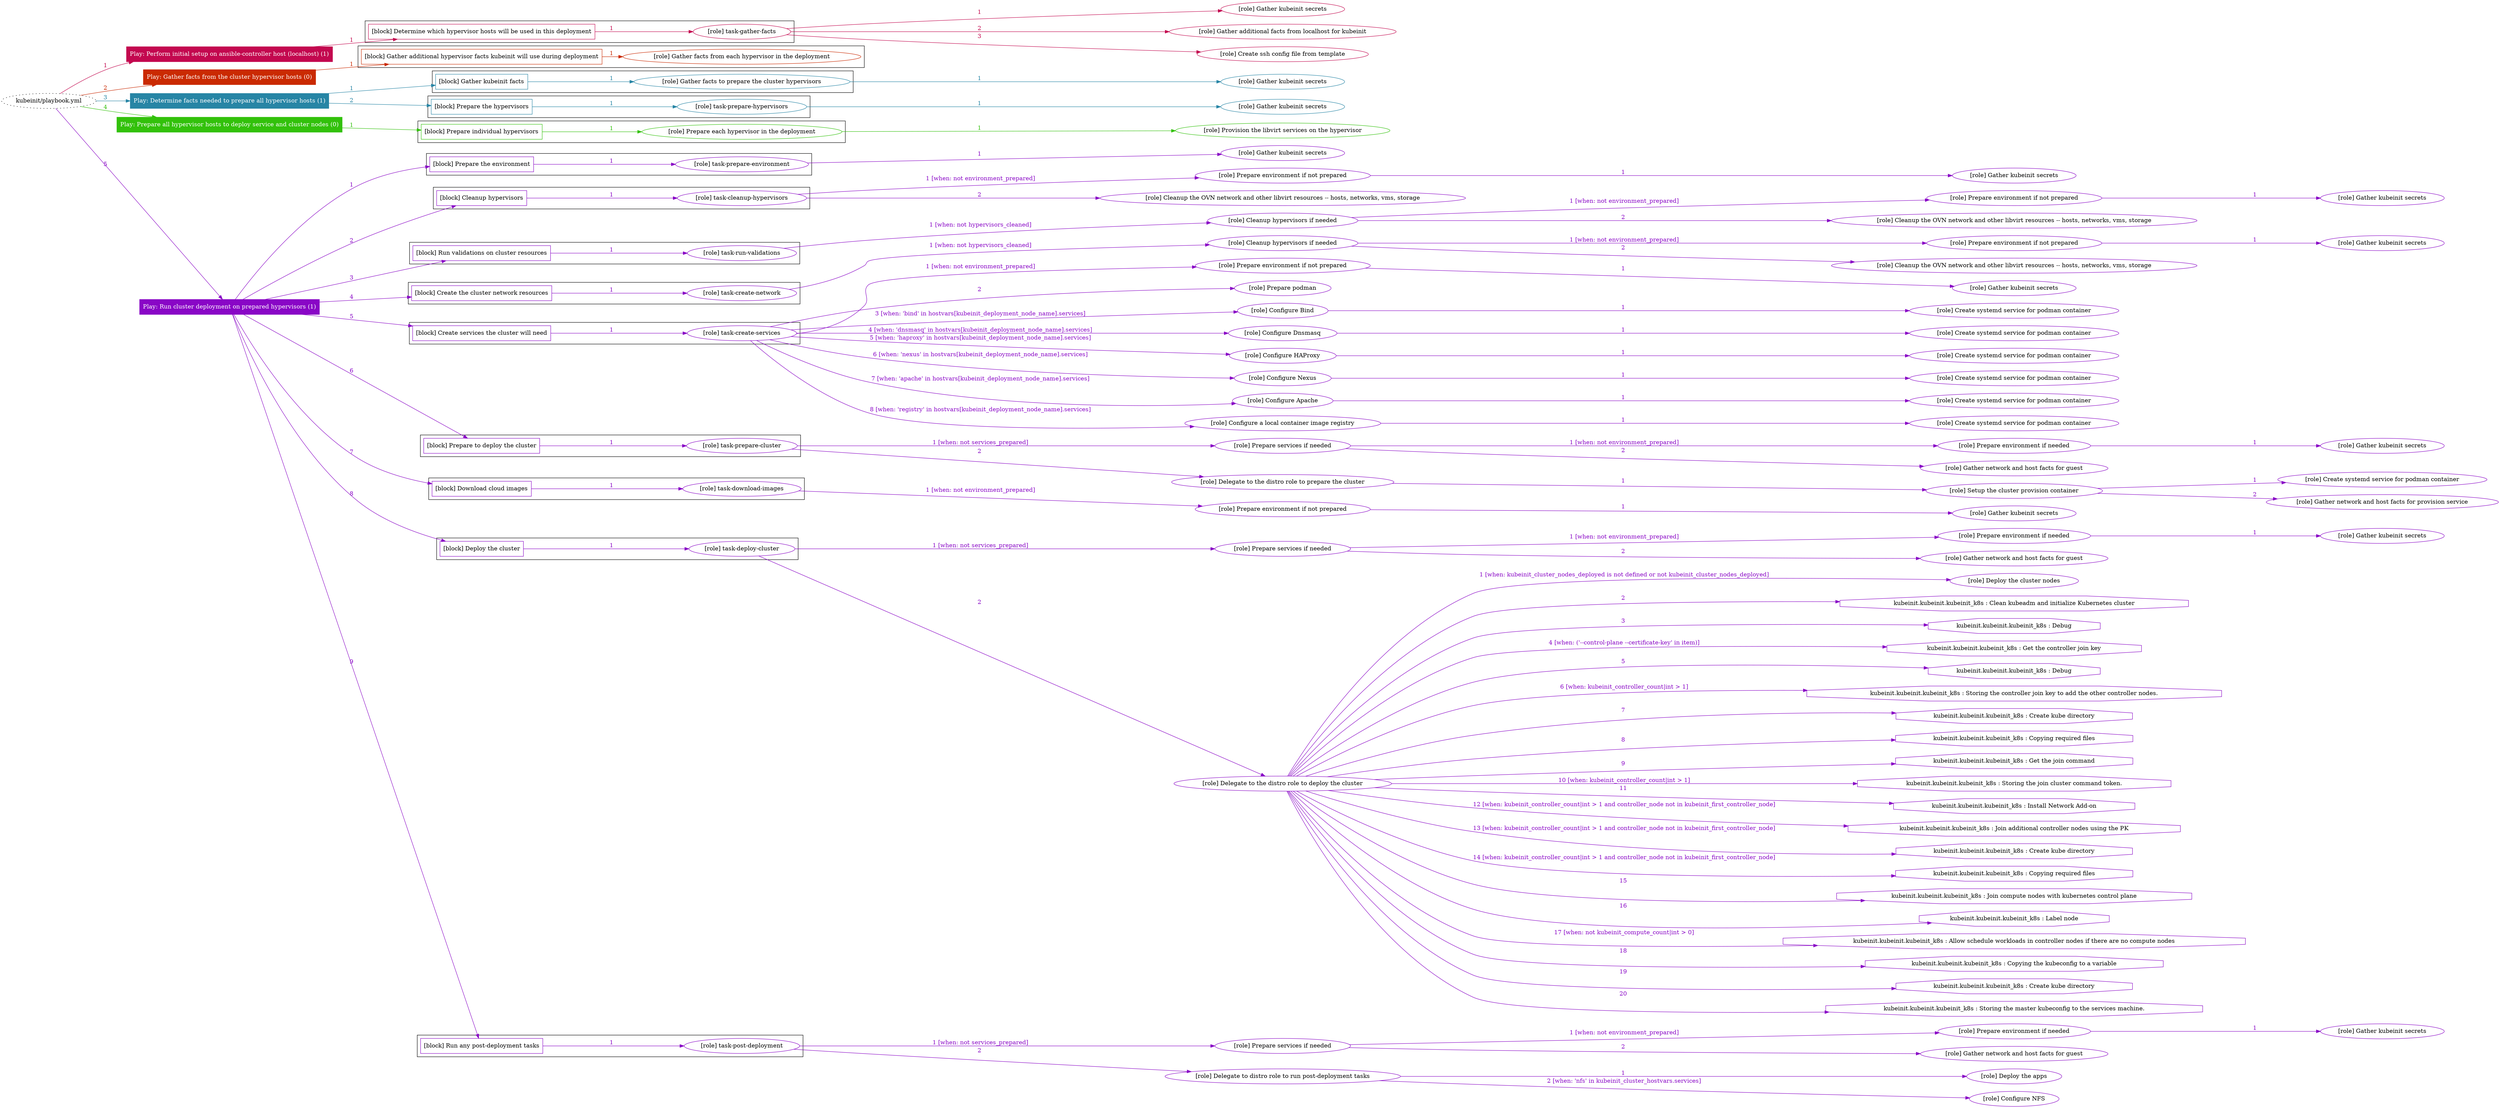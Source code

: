 digraph {
	graph [concentrate=true ordering=in rankdir=LR ratio=fill]
	edge [esep=5 sep=10]
	"kubeinit/playbook.yml" [URL="/home/runner/work/kubeinit/kubeinit/kubeinit/playbook.yml" id=playbook_3f6d7478 style=dotted]
	play_b131b5de [label="Play: Perform initial setup on ansible-controller host (localhost) (1)" URL="/home/runner/work/kubeinit/kubeinit/kubeinit/playbook.yml" color="#c3084f" fontcolor="#ffffff" id=play_b131b5de shape=box style=filled tooltip=localhost]
	"kubeinit/playbook.yml" -> play_b131b5de [label="1 " color="#c3084f" fontcolor="#c3084f" id=edge_eee4094a labeltooltip="1 " tooltip="1 "]
	subgraph "Gather kubeinit secrets" {
		role_2cda93c4 [label="[role] Gather kubeinit secrets" URL="/home/runner/.ansible/collections/ansible_collections/kubeinit/kubeinit/roles/kubeinit_prepare/tasks/build_hypervisors_group.yml" color="#c3084f" id=role_2cda93c4 tooltip="Gather kubeinit secrets"]
	}
	subgraph "Gather additional facts from localhost for kubeinit" {
		role_94f28d4e [label="[role] Gather additional facts from localhost for kubeinit" URL="/home/runner/.ansible/collections/ansible_collections/kubeinit/kubeinit/roles/kubeinit_prepare/tasks/build_hypervisors_group.yml" color="#c3084f" id=role_94f28d4e tooltip="Gather additional facts from localhost for kubeinit"]
	}
	subgraph "Create ssh config file from template" {
		role_2c1de9cf [label="[role] Create ssh config file from template" URL="/home/runner/.ansible/collections/ansible_collections/kubeinit/kubeinit/roles/kubeinit_prepare/tasks/build_hypervisors_group.yml" color="#c3084f" id=role_2c1de9cf tooltip="Create ssh config file from template"]
	}
	subgraph "task-gather-facts" {
		role_1e4fb996 [label="[role] task-gather-facts" URL="/home/runner/work/kubeinit/kubeinit/kubeinit/playbook.yml" color="#c3084f" id=role_1e4fb996 tooltip="task-gather-facts"]
		role_1e4fb996 -> role_2cda93c4 [label="1 " color="#c3084f" fontcolor="#c3084f" id=edge_d4da32f6 labeltooltip="1 " tooltip="1 "]
		role_1e4fb996 -> role_94f28d4e [label="2 " color="#c3084f" fontcolor="#c3084f" id=edge_311c6b07 labeltooltip="2 " tooltip="2 "]
		role_1e4fb996 -> role_2c1de9cf [label="3 " color="#c3084f" fontcolor="#c3084f" id=edge_98b6c78f labeltooltip="3 " tooltip="3 "]
	}
	subgraph "Play: Perform initial setup on ansible-controller host (localhost) (1)" {
		play_b131b5de -> block_7c728f95 [label=1 color="#c3084f" fontcolor="#c3084f" id=edge_6888d852 labeltooltip=1 tooltip=1]
		subgraph cluster_block_7c728f95 {
			block_7c728f95 [label="[block] Determine which hypervisor hosts will be used in this deployment" URL="/home/runner/work/kubeinit/kubeinit/kubeinit/playbook.yml" color="#c3084f" id=block_7c728f95 labeltooltip="Determine which hypervisor hosts will be used in this deployment" shape=box tooltip="Determine which hypervisor hosts will be used in this deployment"]
			block_7c728f95 -> role_1e4fb996 [label="1 " color="#c3084f" fontcolor="#c3084f" id=edge_dc399953 labeltooltip="1 " tooltip="1 "]
		}
	}
	play_584b6d98 [label="Play: Gather facts from the cluster hypervisor hosts (0)" URL="/home/runner/work/kubeinit/kubeinit/kubeinit/playbook.yml" color="#ca2a02" fontcolor="#ffffff" id=play_584b6d98 shape=box style=filled tooltip="Play: Gather facts from the cluster hypervisor hosts (0)"]
	"kubeinit/playbook.yml" -> play_584b6d98 [label="2 " color="#ca2a02" fontcolor="#ca2a02" id=edge_e3e5fd93 labeltooltip="2 " tooltip="2 "]
	subgraph "Gather facts from each hypervisor in the deployment" {
		role_7804bcac [label="[role] Gather facts from each hypervisor in the deployment" URL="/home/runner/work/kubeinit/kubeinit/kubeinit/playbook.yml" color="#ca2a02" id=role_7804bcac tooltip="Gather facts from each hypervisor in the deployment"]
	}
	subgraph "Play: Gather facts from the cluster hypervisor hosts (0)" {
		play_584b6d98 -> block_3d26b586 [label=1 color="#ca2a02" fontcolor="#ca2a02" id=edge_a6259be7 labeltooltip=1 tooltip=1]
		subgraph cluster_block_3d26b586 {
			block_3d26b586 [label="[block] Gather additional hypervisor facts kubeinit will use during deployment" URL="/home/runner/work/kubeinit/kubeinit/kubeinit/playbook.yml" color="#ca2a02" id=block_3d26b586 labeltooltip="Gather additional hypervisor facts kubeinit will use during deployment" shape=box tooltip="Gather additional hypervisor facts kubeinit will use during deployment"]
			block_3d26b586 -> role_7804bcac [label="1 " color="#ca2a02" fontcolor="#ca2a02" id=edge_f4226b68 labeltooltip="1 " tooltip="1 "]
		}
	}
	play_552c14d4 [label="Play: Determine facts needed to prepare all hypervisor hosts (1)" URL="/home/runner/work/kubeinit/kubeinit/kubeinit/playbook.yml" color="#2785a5" fontcolor="#ffffff" id=play_552c14d4 shape=box style=filled tooltip=localhost]
	"kubeinit/playbook.yml" -> play_552c14d4 [label="3 " color="#2785a5" fontcolor="#2785a5" id=edge_57d85454 labeltooltip="3 " tooltip="3 "]
	subgraph "Gather kubeinit secrets" {
		role_01a00735 [label="[role] Gather kubeinit secrets" URL="/home/runner/.ansible/collections/ansible_collections/kubeinit/kubeinit/roles/kubeinit_prepare/tasks/gather_kubeinit_facts.yml" color="#2785a5" id=role_01a00735 tooltip="Gather kubeinit secrets"]
	}
	subgraph "Gather facts to prepare the cluster hypervisors" {
		role_908cbe22 [label="[role] Gather facts to prepare the cluster hypervisors" URL="/home/runner/work/kubeinit/kubeinit/kubeinit/playbook.yml" color="#2785a5" id=role_908cbe22 tooltip="Gather facts to prepare the cluster hypervisors"]
		role_908cbe22 -> role_01a00735 [label="1 " color="#2785a5" fontcolor="#2785a5" id=edge_0c573ade labeltooltip="1 " tooltip="1 "]
	}
	subgraph "Gather kubeinit secrets" {
		role_24909534 [label="[role] Gather kubeinit secrets" URL="/home/runner/.ansible/collections/ansible_collections/kubeinit/kubeinit/roles/kubeinit_prepare/tasks/gather_kubeinit_facts.yml" color="#2785a5" id=role_24909534 tooltip="Gather kubeinit secrets"]
	}
	subgraph "task-prepare-hypervisors" {
		role_6a45b819 [label="[role] task-prepare-hypervisors" URL="/home/runner/work/kubeinit/kubeinit/kubeinit/playbook.yml" color="#2785a5" id=role_6a45b819 tooltip="task-prepare-hypervisors"]
		role_6a45b819 -> role_24909534 [label="1 " color="#2785a5" fontcolor="#2785a5" id=edge_ceeef2bb labeltooltip="1 " tooltip="1 "]
	}
	subgraph "Play: Determine facts needed to prepare all hypervisor hosts (1)" {
		play_552c14d4 -> block_3439082c [label=1 color="#2785a5" fontcolor="#2785a5" id=edge_6f583ae6 labeltooltip=1 tooltip=1]
		subgraph cluster_block_3439082c {
			block_3439082c [label="[block] Gather kubeinit facts" URL="/home/runner/work/kubeinit/kubeinit/kubeinit/playbook.yml" color="#2785a5" id=block_3439082c labeltooltip="Gather kubeinit facts" shape=box tooltip="Gather kubeinit facts"]
			block_3439082c -> role_908cbe22 [label="1 " color="#2785a5" fontcolor="#2785a5" id=edge_2195df6e labeltooltip="1 " tooltip="1 "]
		}
		play_552c14d4 -> block_21a93ce9 [label=2 color="#2785a5" fontcolor="#2785a5" id=edge_4f95ae39 labeltooltip=2 tooltip=2]
		subgraph cluster_block_21a93ce9 {
			block_21a93ce9 [label="[block] Prepare the hypervisors" URL="/home/runner/work/kubeinit/kubeinit/kubeinit/playbook.yml" color="#2785a5" id=block_21a93ce9 labeltooltip="Prepare the hypervisors" shape=box tooltip="Prepare the hypervisors"]
			block_21a93ce9 -> role_6a45b819 [label="1 " color="#2785a5" fontcolor="#2785a5" id=edge_b33126db labeltooltip="1 " tooltip="1 "]
		}
	}
	play_b0c19f42 [label="Play: Prepare all hypervisor hosts to deploy service and cluster nodes (0)" URL="/home/runner/work/kubeinit/kubeinit/kubeinit/playbook.yml" color="#32c10b" fontcolor="#ffffff" id=play_b0c19f42 shape=box style=filled tooltip="Play: Prepare all hypervisor hosts to deploy service and cluster nodes (0)"]
	"kubeinit/playbook.yml" -> play_b0c19f42 [label="4 " color="#32c10b" fontcolor="#32c10b" id=edge_089654d6 labeltooltip="4 " tooltip="4 "]
	subgraph "Provision the libvirt services on the hypervisor" {
		role_8ff85ac9 [label="[role] Provision the libvirt services on the hypervisor" URL="/home/runner/.ansible/collections/ansible_collections/kubeinit/kubeinit/roles/kubeinit_prepare/tasks/prepare_hypervisor.yml" color="#32c10b" id=role_8ff85ac9 tooltip="Provision the libvirt services on the hypervisor"]
	}
	subgraph "Prepare each hypervisor in the deployment" {
		role_b74f7300 [label="[role] Prepare each hypervisor in the deployment" URL="/home/runner/work/kubeinit/kubeinit/kubeinit/playbook.yml" color="#32c10b" id=role_b74f7300 tooltip="Prepare each hypervisor in the deployment"]
		role_b74f7300 -> role_8ff85ac9 [label="1 " color="#32c10b" fontcolor="#32c10b" id=edge_0bbf7a82 labeltooltip="1 " tooltip="1 "]
	}
	subgraph "Play: Prepare all hypervisor hosts to deploy service and cluster nodes (0)" {
		play_b0c19f42 -> block_23285f4c [label=1 color="#32c10b" fontcolor="#32c10b" id=edge_8f0ac53b labeltooltip=1 tooltip=1]
		subgraph cluster_block_23285f4c {
			block_23285f4c [label="[block] Prepare individual hypervisors" URL="/home/runner/work/kubeinit/kubeinit/kubeinit/playbook.yml" color="#32c10b" id=block_23285f4c labeltooltip="Prepare individual hypervisors" shape=box tooltip="Prepare individual hypervisors"]
			block_23285f4c -> role_b74f7300 [label="1 " color="#32c10b" fontcolor="#32c10b" id=edge_3ba21cdc labeltooltip="1 " tooltip="1 "]
		}
	}
	play_92b4857f [label="Play: Run cluster deployment on prepared hypervisors (1)" URL="/home/runner/work/kubeinit/kubeinit/kubeinit/playbook.yml" color="#8906c6" fontcolor="#ffffff" id=play_92b4857f shape=box style=filled tooltip=localhost]
	"kubeinit/playbook.yml" -> play_92b4857f [label="5 " color="#8906c6" fontcolor="#8906c6" id=edge_361dbe36 labeltooltip="5 " tooltip="5 "]
	subgraph "Gather kubeinit secrets" {
		role_c115833b [label="[role] Gather kubeinit secrets" URL="/home/runner/.ansible/collections/ansible_collections/kubeinit/kubeinit/roles/kubeinit_prepare/tasks/gather_kubeinit_facts.yml" color="#8906c6" id=role_c115833b tooltip="Gather kubeinit secrets"]
	}
	subgraph "task-prepare-environment" {
		role_576cc795 [label="[role] task-prepare-environment" URL="/home/runner/work/kubeinit/kubeinit/kubeinit/playbook.yml" color="#8906c6" id=role_576cc795 tooltip="task-prepare-environment"]
		role_576cc795 -> role_c115833b [label="1 " color="#8906c6" fontcolor="#8906c6" id=edge_6c059fe1 labeltooltip="1 " tooltip="1 "]
	}
	subgraph "Gather kubeinit secrets" {
		role_df950e28 [label="[role] Gather kubeinit secrets" URL="/home/runner/.ansible/collections/ansible_collections/kubeinit/kubeinit/roles/kubeinit_prepare/tasks/gather_kubeinit_facts.yml" color="#8906c6" id=role_df950e28 tooltip="Gather kubeinit secrets"]
	}
	subgraph "Prepare environment if not prepared" {
		role_d1c66fa2 [label="[role] Prepare environment if not prepared" URL="/home/runner/.ansible/collections/ansible_collections/kubeinit/kubeinit/roles/kubeinit_prepare/tasks/cleanup_hypervisors.yml" color="#8906c6" id=role_d1c66fa2 tooltip="Prepare environment if not prepared"]
		role_d1c66fa2 -> role_df950e28 [label="1 " color="#8906c6" fontcolor="#8906c6" id=edge_de01e054 labeltooltip="1 " tooltip="1 "]
	}
	subgraph "Cleanup the OVN network and other libvirt resources -- hosts, networks, vms, storage" {
		role_5f3a183c [label="[role] Cleanup the OVN network and other libvirt resources -- hosts, networks, vms, storage" URL="/home/runner/.ansible/collections/ansible_collections/kubeinit/kubeinit/roles/kubeinit_prepare/tasks/cleanup_hypervisors.yml" color="#8906c6" id=role_5f3a183c tooltip="Cleanup the OVN network and other libvirt resources -- hosts, networks, vms, storage"]
	}
	subgraph "task-cleanup-hypervisors" {
		role_0cb5cdc5 [label="[role] task-cleanup-hypervisors" URL="/home/runner/work/kubeinit/kubeinit/kubeinit/playbook.yml" color="#8906c6" id=role_0cb5cdc5 tooltip="task-cleanup-hypervisors"]
		role_0cb5cdc5 -> role_d1c66fa2 [label="1 [when: not environment_prepared]" color="#8906c6" fontcolor="#8906c6" id=edge_0bb5c4fb labeltooltip="1 [when: not environment_prepared]" tooltip="1 [when: not environment_prepared]"]
		role_0cb5cdc5 -> role_5f3a183c [label="2 " color="#8906c6" fontcolor="#8906c6" id=edge_eebc72bc labeltooltip="2 " tooltip="2 "]
	}
	subgraph "Gather kubeinit secrets" {
		role_6a194599 [label="[role] Gather kubeinit secrets" URL="/home/runner/.ansible/collections/ansible_collections/kubeinit/kubeinit/roles/kubeinit_prepare/tasks/gather_kubeinit_facts.yml" color="#8906c6" id=role_6a194599 tooltip="Gather kubeinit secrets"]
	}
	subgraph "Prepare environment if not prepared" {
		role_40154851 [label="[role] Prepare environment if not prepared" URL="/home/runner/.ansible/collections/ansible_collections/kubeinit/kubeinit/roles/kubeinit_prepare/tasks/cleanup_hypervisors.yml" color="#8906c6" id=role_40154851 tooltip="Prepare environment if not prepared"]
		role_40154851 -> role_6a194599 [label="1 " color="#8906c6" fontcolor="#8906c6" id=edge_79f07f60 labeltooltip="1 " tooltip="1 "]
	}
	subgraph "Cleanup the OVN network and other libvirt resources -- hosts, networks, vms, storage" {
		role_eb4e095c [label="[role] Cleanup the OVN network and other libvirt resources -- hosts, networks, vms, storage" URL="/home/runner/.ansible/collections/ansible_collections/kubeinit/kubeinit/roles/kubeinit_prepare/tasks/cleanup_hypervisors.yml" color="#8906c6" id=role_eb4e095c tooltip="Cleanup the OVN network and other libvirt resources -- hosts, networks, vms, storage"]
	}
	subgraph "Cleanup hypervisors if needed" {
		role_8fbf8a46 [label="[role] Cleanup hypervisors if needed" URL="/home/runner/.ansible/collections/ansible_collections/kubeinit/kubeinit/roles/kubeinit_validations/tasks/main.yml" color="#8906c6" id=role_8fbf8a46 tooltip="Cleanup hypervisors if needed"]
		role_8fbf8a46 -> role_40154851 [label="1 [when: not environment_prepared]" color="#8906c6" fontcolor="#8906c6" id=edge_4ccfe0b8 labeltooltip="1 [when: not environment_prepared]" tooltip="1 [when: not environment_prepared]"]
		role_8fbf8a46 -> role_eb4e095c [label="2 " color="#8906c6" fontcolor="#8906c6" id=edge_7edcf1f5 labeltooltip="2 " tooltip="2 "]
	}
	subgraph "task-run-validations" {
		role_f0abb01b [label="[role] task-run-validations" URL="/home/runner/work/kubeinit/kubeinit/kubeinit/playbook.yml" color="#8906c6" id=role_f0abb01b tooltip="task-run-validations"]
		role_f0abb01b -> role_8fbf8a46 [label="1 [when: not hypervisors_cleaned]" color="#8906c6" fontcolor="#8906c6" id=edge_25ec220c labeltooltip="1 [when: not hypervisors_cleaned]" tooltip="1 [when: not hypervisors_cleaned]"]
	}
	subgraph "Gather kubeinit secrets" {
		role_6c75f24f [label="[role] Gather kubeinit secrets" URL="/home/runner/.ansible/collections/ansible_collections/kubeinit/kubeinit/roles/kubeinit_prepare/tasks/gather_kubeinit_facts.yml" color="#8906c6" id=role_6c75f24f tooltip="Gather kubeinit secrets"]
	}
	subgraph "Prepare environment if not prepared" {
		role_b06aa129 [label="[role] Prepare environment if not prepared" URL="/home/runner/.ansible/collections/ansible_collections/kubeinit/kubeinit/roles/kubeinit_prepare/tasks/cleanup_hypervisors.yml" color="#8906c6" id=role_b06aa129 tooltip="Prepare environment if not prepared"]
		role_b06aa129 -> role_6c75f24f [label="1 " color="#8906c6" fontcolor="#8906c6" id=edge_3307dd05 labeltooltip="1 " tooltip="1 "]
	}
	subgraph "Cleanup the OVN network and other libvirt resources -- hosts, networks, vms, storage" {
		role_9cba2725 [label="[role] Cleanup the OVN network and other libvirt resources -- hosts, networks, vms, storage" URL="/home/runner/.ansible/collections/ansible_collections/kubeinit/kubeinit/roles/kubeinit_prepare/tasks/cleanup_hypervisors.yml" color="#8906c6" id=role_9cba2725 tooltip="Cleanup the OVN network and other libvirt resources -- hosts, networks, vms, storage"]
	}
	subgraph "Cleanup hypervisors if needed" {
		role_6b2b451a [label="[role] Cleanup hypervisors if needed" URL="/home/runner/.ansible/collections/ansible_collections/kubeinit/kubeinit/roles/kubeinit_libvirt/tasks/create_network.yml" color="#8906c6" id=role_6b2b451a tooltip="Cleanup hypervisors if needed"]
		role_6b2b451a -> role_b06aa129 [label="1 [when: not environment_prepared]" color="#8906c6" fontcolor="#8906c6" id=edge_9650e10c labeltooltip="1 [when: not environment_prepared]" tooltip="1 [when: not environment_prepared]"]
		role_6b2b451a -> role_9cba2725 [label="2 " color="#8906c6" fontcolor="#8906c6" id=edge_1bdd4de8 labeltooltip="2 " tooltip="2 "]
	}
	subgraph "task-create-network" {
		role_ec83f782 [label="[role] task-create-network" URL="/home/runner/work/kubeinit/kubeinit/kubeinit/playbook.yml" color="#8906c6" id=role_ec83f782 tooltip="task-create-network"]
		role_ec83f782 -> role_6b2b451a [label="1 [when: not hypervisors_cleaned]" color="#8906c6" fontcolor="#8906c6" id=edge_08bc9300 labeltooltip="1 [when: not hypervisors_cleaned]" tooltip="1 [when: not hypervisors_cleaned]"]
	}
	subgraph "Gather kubeinit secrets" {
		role_dd30f185 [label="[role] Gather kubeinit secrets" URL="/home/runner/.ansible/collections/ansible_collections/kubeinit/kubeinit/roles/kubeinit_prepare/tasks/gather_kubeinit_facts.yml" color="#8906c6" id=role_dd30f185 tooltip="Gather kubeinit secrets"]
	}
	subgraph "Prepare environment if not prepared" {
		role_b8d9b02a [label="[role] Prepare environment if not prepared" URL="/home/runner/.ansible/collections/ansible_collections/kubeinit/kubeinit/roles/kubeinit_services/tasks/main.yml" color="#8906c6" id=role_b8d9b02a tooltip="Prepare environment if not prepared"]
		role_b8d9b02a -> role_dd30f185 [label="1 " color="#8906c6" fontcolor="#8906c6" id=edge_d5fe7e9e labeltooltip="1 " tooltip="1 "]
	}
	subgraph "Prepare podman" {
		role_5e2c2a14 [label="[role] Prepare podman" URL="/home/runner/.ansible/collections/ansible_collections/kubeinit/kubeinit/roles/kubeinit_services/tasks/00_create_service_pod.yml" color="#8906c6" id=role_5e2c2a14 tooltip="Prepare podman"]
	}
	subgraph "Create systemd service for podman container" {
		role_410074d1 [label="[role] Create systemd service for podman container" URL="/home/runner/.ansible/collections/ansible_collections/kubeinit/kubeinit/roles/kubeinit_bind/tasks/main.yml" color="#8906c6" id=role_410074d1 tooltip="Create systemd service for podman container"]
	}
	subgraph "Configure Bind" {
		role_d50e5631 [label="[role] Configure Bind" URL="/home/runner/.ansible/collections/ansible_collections/kubeinit/kubeinit/roles/kubeinit_services/tasks/start_services_containers.yml" color="#8906c6" id=role_d50e5631 tooltip="Configure Bind"]
		role_d50e5631 -> role_410074d1 [label="1 " color="#8906c6" fontcolor="#8906c6" id=edge_a12cc176 labeltooltip="1 " tooltip="1 "]
	}
	subgraph "Create systemd service for podman container" {
		role_44e28032 [label="[role] Create systemd service for podman container" URL="/home/runner/.ansible/collections/ansible_collections/kubeinit/kubeinit/roles/kubeinit_dnsmasq/tasks/main.yml" color="#8906c6" id=role_44e28032 tooltip="Create systemd service for podman container"]
	}
	subgraph "Configure Dnsmasq" {
		role_666aefa3 [label="[role] Configure Dnsmasq" URL="/home/runner/.ansible/collections/ansible_collections/kubeinit/kubeinit/roles/kubeinit_services/tasks/start_services_containers.yml" color="#8906c6" id=role_666aefa3 tooltip="Configure Dnsmasq"]
		role_666aefa3 -> role_44e28032 [label="1 " color="#8906c6" fontcolor="#8906c6" id=edge_e16e0769 labeltooltip="1 " tooltip="1 "]
	}
	subgraph "Create systemd service for podman container" {
		role_5ffead42 [label="[role] Create systemd service for podman container" URL="/home/runner/.ansible/collections/ansible_collections/kubeinit/kubeinit/roles/kubeinit_haproxy/tasks/main.yml" color="#8906c6" id=role_5ffead42 tooltip="Create systemd service for podman container"]
	}
	subgraph "Configure HAProxy" {
		role_ad64b668 [label="[role] Configure HAProxy" URL="/home/runner/.ansible/collections/ansible_collections/kubeinit/kubeinit/roles/kubeinit_services/tasks/start_services_containers.yml" color="#8906c6" id=role_ad64b668 tooltip="Configure HAProxy"]
		role_ad64b668 -> role_5ffead42 [label="1 " color="#8906c6" fontcolor="#8906c6" id=edge_0ab9f1d6 labeltooltip="1 " tooltip="1 "]
	}
	subgraph "Create systemd service for podman container" {
		role_7d2683d0 [label="[role] Create systemd service for podman container" URL="/home/runner/.ansible/collections/ansible_collections/kubeinit/kubeinit/roles/kubeinit_nexus/tasks/main.yml" color="#8906c6" id=role_7d2683d0 tooltip="Create systemd service for podman container"]
	}
	subgraph "Configure Nexus" {
		role_4a3238e2 [label="[role] Configure Nexus" URL="/home/runner/.ansible/collections/ansible_collections/kubeinit/kubeinit/roles/kubeinit_services/tasks/start_services_containers.yml" color="#8906c6" id=role_4a3238e2 tooltip="Configure Nexus"]
		role_4a3238e2 -> role_7d2683d0 [label="1 " color="#8906c6" fontcolor="#8906c6" id=edge_3eee69d7 labeltooltip="1 " tooltip="1 "]
	}
	subgraph "Create systemd service for podman container" {
		role_385449c5 [label="[role] Create systemd service for podman container" URL="/home/runner/.ansible/collections/ansible_collections/kubeinit/kubeinit/roles/kubeinit_apache/tasks/main.yml" color="#8906c6" id=role_385449c5 tooltip="Create systemd service for podman container"]
	}
	subgraph "Configure Apache" {
		role_042cc027 [label="[role] Configure Apache" URL="/home/runner/.ansible/collections/ansible_collections/kubeinit/kubeinit/roles/kubeinit_services/tasks/start_services_containers.yml" color="#8906c6" id=role_042cc027 tooltip="Configure Apache"]
		role_042cc027 -> role_385449c5 [label="1 " color="#8906c6" fontcolor="#8906c6" id=edge_e6534f47 labeltooltip="1 " tooltip="1 "]
	}
	subgraph "Create systemd service for podman container" {
		role_0686a63b [label="[role] Create systemd service for podman container" URL="/home/runner/.ansible/collections/ansible_collections/kubeinit/kubeinit/roles/kubeinit_registry/tasks/main.yml" color="#8906c6" id=role_0686a63b tooltip="Create systemd service for podman container"]
	}
	subgraph "Configure a local container image registry" {
		role_34515ed3 [label="[role] Configure a local container image registry" URL="/home/runner/.ansible/collections/ansible_collections/kubeinit/kubeinit/roles/kubeinit_services/tasks/start_services_containers.yml" color="#8906c6" id=role_34515ed3 tooltip="Configure a local container image registry"]
		role_34515ed3 -> role_0686a63b [label="1 " color="#8906c6" fontcolor="#8906c6" id=edge_6ff04e59 labeltooltip="1 " tooltip="1 "]
	}
	subgraph "task-create-services" {
		role_1e80fdaa [label="[role] task-create-services" URL="/home/runner/work/kubeinit/kubeinit/kubeinit/playbook.yml" color="#8906c6" id=role_1e80fdaa tooltip="task-create-services"]
		role_1e80fdaa -> role_b8d9b02a [label="1 [when: not environment_prepared]" color="#8906c6" fontcolor="#8906c6" id=edge_bbc1302a labeltooltip="1 [when: not environment_prepared]" tooltip="1 [when: not environment_prepared]"]
		role_1e80fdaa -> role_5e2c2a14 [label="2 " color="#8906c6" fontcolor="#8906c6" id=edge_8513b4a8 labeltooltip="2 " tooltip="2 "]
		role_1e80fdaa -> role_d50e5631 [label="3 [when: 'bind' in hostvars[kubeinit_deployment_node_name].services]" color="#8906c6" fontcolor="#8906c6" id=edge_92355199 labeltooltip="3 [when: 'bind' in hostvars[kubeinit_deployment_node_name].services]" tooltip="3 [when: 'bind' in hostvars[kubeinit_deployment_node_name].services]"]
		role_1e80fdaa -> role_666aefa3 [label="4 [when: 'dnsmasq' in hostvars[kubeinit_deployment_node_name].services]" color="#8906c6" fontcolor="#8906c6" id=edge_b067d7ff labeltooltip="4 [when: 'dnsmasq' in hostvars[kubeinit_deployment_node_name].services]" tooltip="4 [when: 'dnsmasq' in hostvars[kubeinit_deployment_node_name].services]"]
		role_1e80fdaa -> role_ad64b668 [label="5 [when: 'haproxy' in hostvars[kubeinit_deployment_node_name].services]" color="#8906c6" fontcolor="#8906c6" id=edge_93966ee2 labeltooltip="5 [when: 'haproxy' in hostvars[kubeinit_deployment_node_name].services]" tooltip="5 [when: 'haproxy' in hostvars[kubeinit_deployment_node_name].services]"]
		role_1e80fdaa -> role_4a3238e2 [label="6 [when: 'nexus' in hostvars[kubeinit_deployment_node_name].services]" color="#8906c6" fontcolor="#8906c6" id=edge_1795929c labeltooltip="6 [when: 'nexus' in hostvars[kubeinit_deployment_node_name].services]" tooltip="6 [when: 'nexus' in hostvars[kubeinit_deployment_node_name].services]"]
		role_1e80fdaa -> role_042cc027 [label="7 [when: 'apache' in hostvars[kubeinit_deployment_node_name].services]" color="#8906c6" fontcolor="#8906c6" id=edge_61cf3483 labeltooltip="7 [when: 'apache' in hostvars[kubeinit_deployment_node_name].services]" tooltip="7 [when: 'apache' in hostvars[kubeinit_deployment_node_name].services]"]
		role_1e80fdaa -> role_34515ed3 [label="8 [when: 'registry' in hostvars[kubeinit_deployment_node_name].services]" color="#8906c6" fontcolor="#8906c6" id=edge_1eef5e05 labeltooltip="8 [when: 'registry' in hostvars[kubeinit_deployment_node_name].services]" tooltip="8 [when: 'registry' in hostvars[kubeinit_deployment_node_name].services]"]
	}
	subgraph "Gather kubeinit secrets" {
		role_3af719cc [label="[role] Gather kubeinit secrets" URL="/home/runner/.ansible/collections/ansible_collections/kubeinit/kubeinit/roles/kubeinit_prepare/tasks/gather_kubeinit_facts.yml" color="#8906c6" id=role_3af719cc tooltip="Gather kubeinit secrets"]
	}
	subgraph "Prepare environment if needed" {
		role_4b037e0e [label="[role] Prepare environment if needed" URL="/home/runner/.ansible/collections/ansible_collections/kubeinit/kubeinit/roles/kubeinit_services/tasks/prepare_services.yml" color="#8906c6" id=role_4b037e0e tooltip="Prepare environment if needed"]
		role_4b037e0e -> role_3af719cc [label="1 " color="#8906c6" fontcolor="#8906c6" id=edge_b036f490 labeltooltip="1 " tooltip="1 "]
	}
	subgraph "Gather network and host facts for guest" {
		role_0f65c12c [label="[role] Gather network and host facts for guest" URL="/home/runner/.ansible/collections/ansible_collections/kubeinit/kubeinit/roles/kubeinit_services/tasks/prepare_services.yml" color="#8906c6" id=role_0f65c12c tooltip="Gather network and host facts for guest"]
	}
	subgraph "Prepare services if needed" {
		role_b652d445 [label="[role] Prepare services if needed" URL="/home/runner/.ansible/collections/ansible_collections/kubeinit/kubeinit/roles/kubeinit_prepare/tasks/prepare_cluster.yml" color="#8906c6" id=role_b652d445 tooltip="Prepare services if needed"]
		role_b652d445 -> role_4b037e0e [label="1 [when: not environment_prepared]" color="#8906c6" fontcolor="#8906c6" id=edge_185b2b2a labeltooltip="1 [when: not environment_prepared]" tooltip="1 [when: not environment_prepared]"]
		role_b652d445 -> role_0f65c12c [label="2 " color="#8906c6" fontcolor="#8906c6" id=edge_899a67df labeltooltip="2 " tooltip="2 "]
	}
	subgraph "Create systemd service for podman container" {
		role_572c8d67 [label="[role] Create systemd service for podman container" URL="/home/runner/.ansible/collections/ansible_collections/kubeinit/kubeinit/roles/kubeinit_services/tasks/create_provision_container.yml" color="#8906c6" id=role_572c8d67 tooltip="Create systemd service for podman container"]
	}
	subgraph "Gather network and host facts for provision service" {
		role_0aba0cea [label="[role] Gather network and host facts for provision service" URL="/home/runner/.ansible/collections/ansible_collections/kubeinit/kubeinit/roles/kubeinit_services/tasks/create_provision_container.yml" color="#8906c6" id=role_0aba0cea tooltip="Gather network and host facts for provision service"]
	}
	subgraph "Setup the cluster provision container" {
		role_ee140fa0 [label="[role] Setup the cluster provision container" URL="/home/runner/.ansible/collections/ansible_collections/kubeinit/kubeinit/roles/kubeinit_k8s/tasks/prepare_cluster.yml" color="#8906c6" id=role_ee140fa0 tooltip="Setup the cluster provision container"]
		role_ee140fa0 -> role_572c8d67 [label="1 " color="#8906c6" fontcolor="#8906c6" id=edge_85de5dc1 labeltooltip="1 " tooltip="1 "]
		role_ee140fa0 -> role_0aba0cea [label="2 " color="#8906c6" fontcolor="#8906c6" id=edge_557bba6c labeltooltip="2 " tooltip="2 "]
	}
	subgraph "Delegate to the distro role to prepare the cluster" {
		role_5d2d7b56 [label="[role] Delegate to the distro role to prepare the cluster" URL="/home/runner/.ansible/collections/ansible_collections/kubeinit/kubeinit/roles/kubeinit_prepare/tasks/prepare_cluster.yml" color="#8906c6" id=role_5d2d7b56 tooltip="Delegate to the distro role to prepare the cluster"]
		role_5d2d7b56 -> role_ee140fa0 [label="1 " color="#8906c6" fontcolor="#8906c6" id=edge_d15f7525 labeltooltip="1 " tooltip="1 "]
	}
	subgraph "task-prepare-cluster" {
		role_737f1f0d [label="[role] task-prepare-cluster" URL="/home/runner/work/kubeinit/kubeinit/kubeinit/playbook.yml" color="#8906c6" id=role_737f1f0d tooltip="task-prepare-cluster"]
		role_737f1f0d -> role_b652d445 [label="1 [when: not services_prepared]" color="#8906c6" fontcolor="#8906c6" id=edge_c279f57a labeltooltip="1 [when: not services_prepared]" tooltip="1 [when: not services_prepared]"]
		role_737f1f0d -> role_5d2d7b56 [label="2 " color="#8906c6" fontcolor="#8906c6" id=edge_4755ecaa labeltooltip="2 " tooltip="2 "]
	}
	subgraph "Gather kubeinit secrets" {
		role_f7725b36 [label="[role] Gather kubeinit secrets" URL="/home/runner/.ansible/collections/ansible_collections/kubeinit/kubeinit/roles/kubeinit_prepare/tasks/gather_kubeinit_facts.yml" color="#8906c6" id=role_f7725b36 tooltip="Gather kubeinit secrets"]
	}
	subgraph "Prepare environment if not prepared" {
		role_9dfdb62c [label="[role] Prepare environment if not prepared" URL="/home/runner/.ansible/collections/ansible_collections/kubeinit/kubeinit/roles/kubeinit_libvirt/tasks/download_cloud_images.yml" color="#8906c6" id=role_9dfdb62c tooltip="Prepare environment if not prepared"]
		role_9dfdb62c -> role_f7725b36 [label="1 " color="#8906c6" fontcolor="#8906c6" id=edge_c873ade8 labeltooltip="1 " tooltip="1 "]
	}
	subgraph "task-download-images" {
		role_ffdebca7 [label="[role] task-download-images" URL="/home/runner/work/kubeinit/kubeinit/kubeinit/playbook.yml" color="#8906c6" id=role_ffdebca7 tooltip="task-download-images"]
		role_ffdebca7 -> role_9dfdb62c [label="1 [when: not environment_prepared]" color="#8906c6" fontcolor="#8906c6" id=edge_f07dce01 labeltooltip="1 [when: not environment_prepared]" tooltip="1 [when: not environment_prepared]"]
	}
	subgraph "Gather kubeinit secrets" {
		role_074b01d1 [label="[role] Gather kubeinit secrets" URL="/home/runner/.ansible/collections/ansible_collections/kubeinit/kubeinit/roles/kubeinit_prepare/tasks/gather_kubeinit_facts.yml" color="#8906c6" id=role_074b01d1 tooltip="Gather kubeinit secrets"]
	}
	subgraph "Prepare environment if needed" {
		role_5d4fe87f [label="[role] Prepare environment if needed" URL="/home/runner/.ansible/collections/ansible_collections/kubeinit/kubeinit/roles/kubeinit_services/tasks/prepare_services.yml" color="#8906c6" id=role_5d4fe87f tooltip="Prepare environment if needed"]
		role_5d4fe87f -> role_074b01d1 [label="1 " color="#8906c6" fontcolor="#8906c6" id=edge_de3768c5 labeltooltip="1 " tooltip="1 "]
	}
	subgraph "Gather network and host facts for guest" {
		role_329c69f0 [label="[role] Gather network and host facts for guest" URL="/home/runner/.ansible/collections/ansible_collections/kubeinit/kubeinit/roles/kubeinit_services/tasks/prepare_services.yml" color="#8906c6" id=role_329c69f0 tooltip="Gather network and host facts for guest"]
	}
	subgraph "Prepare services if needed" {
		role_e86aeb34 [label="[role] Prepare services if needed" URL="/home/runner/.ansible/collections/ansible_collections/kubeinit/kubeinit/roles/kubeinit_prepare/tasks/deploy_cluster.yml" color="#8906c6" id=role_e86aeb34 tooltip="Prepare services if needed"]
		role_e86aeb34 -> role_5d4fe87f [label="1 [when: not environment_prepared]" color="#8906c6" fontcolor="#8906c6" id=edge_b87c436f labeltooltip="1 [when: not environment_prepared]" tooltip="1 [when: not environment_prepared]"]
		role_e86aeb34 -> role_329c69f0 [label="2 " color="#8906c6" fontcolor="#8906c6" id=edge_147e4840 labeltooltip="2 " tooltip="2 "]
	}
	subgraph "Deploy the cluster nodes" {
		role_600e29e4 [label="[role] Deploy the cluster nodes" URL="/home/runner/.ansible/collections/ansible_collections/kubeinit/kubeinit/roles/kubeinit_k8s/tasks/main.yml" color="#8906c6" id=role_600e29e4 tooltip="Deploy the cluster nodes"]
	}
	subgraph "Delegate to the distro role to deploy the cluster" {
		role_ad2239ba [label="[role] Delegate to the distro role to deploy the cluster" URL="/home/runner/.ansible/collections/ansible_collections/kubeinit/kubeinit/roles/kubeinit_prepare/tasks/deploy_cluster.yml" color="#8906c6" id=role_ad2239ba tooltip="Delegate to the distro role to deploy the cluster"]
		role_ad2239ba -> role_600e29e4 [label="1 [when: kubeinit_cluster_nodes_deployed is not defined or not kubeinit_cluster_nodes_deployed]" color="#8906c6" fontcolor="#8906c6" id=edge_a03b8b0f labeltooltip="1 [when: kubeinit_cluster_nodes_deployed is not defined or not kubeinit_cluster_nodes_deployed]" tooltip="1 [when: kubeinit_cluster_nodes_deployed is not defined or not kubeinit_cluster_nodes_deployed]"]
		task_5111c44d [label="kubeinit.kubeinit.kubeinit_k8s : Clean kubeadm and initialize Kubernetes cluster" URL="/home/runner/.ansible/collections/ansible_collections/kubeinit/kubeinit/roles/kubeinit_k8s/tasks/main.yml" color="#8906c6" id=task_5111c44d shape=octagon tooltip="kubeinit.kubeinit.kubeinit_k8s : Clean kubeadm and initialize Kubernetes cluster"]
		role_ad2239ba -> task_5111c44d [label="2 " color="#8906c6" fontcolor="#8906c6" id=edge_a27d6cce labeltooltip="2 " tooltip="2 "]
		task_ede6c836 [label="kubeinit.kubeinit.kubeinit_k8s : Debug" URL="/home/runner/.ansible/collections/ansible_collections/kubeinit/kubeinit/roles/kubeinit_k8s/tasks/main.yml" color="#8906c6" id=task_ede6c836 shape=octagon tooltip="kubeinit.kubeinit.kubeinit_k8s : Debug"]
		role_ad2239ba -> task_ede6c836 [label="3 " color="#8906c6" fontcolor="#8906c6" id=edge_b1fce566 labeltooltip="3 " tooltip="3 "]
		task_1404af48 [label="kubeinit.kubeinit.kubeinit_k8s : Get the controller join key" URL="/home/runner/.ansible/collections/ansible_collections/kubeinit/kubeinit/roles/kubeinit_k8s/tasks/main.yml" color="#8906c6" id=task_1404af48 shape=octagon tooltip="kubeinit.kubeinit.kubeinit_k8s : Get the controller join key"]
		role_ad2239ba -> task_1404af48 [label="4 [when: ('--control-plane --certificate-key' in item)]" color="#8906c6" fontcolor="#8906c6" id=edge_b46392fe labeltooltip="4 [when: ('--control-plane --certificate-key' in item)]" tooltip="4 [when: ('--control-plane --certificate-key' in item)]"]
		task_c519f4cf [label="kubeinit.kubeinit.kubeinit_k8s : Debug" URL="/home/runner/.ansible/collections/ansible_collections/kubeinit/kubeinit/roles/kubeinit_k8s/tasks/main.yml" color="#8906c6" id=task_c519f4cf shape=octagon tooltip="kubeinit.kubeinit.kubeinit_k8s : Debug"]
		role_ad2239ba -> task_c519f4cf [label="5 " color="#8906c6" fontcolor="#8906c6" id=edge_dff90477 labeltooltip="5 " tooltip="5 "]
		task_69da9485 [label="kubeinit.kubeinit.kubeinit_k8s : Storing the controller join key to add the other controller nodes." URL="/home/runner/.ansible/collections/ansible_collections/kubeinit/kubeinit/roles/kubeinit_k8s/tasks/main.yml" color="#8906c6" id=task_69da9485 shape=octagon tooltip="kubeinit.kubeinit.kubeinit_k8s : Storing the controller join key to add the other controller nodes."]
		role_ad2239ba -> task_69da9485 [label="6 [when: kubeinit_controller_count|int > 1]" color="#8906c6" fontcolor="#8906c6" id=edge_90514d8d labeltooltip="6 [when: kubeinit_controller_count|int > 1]" tooltip="6 [when: kubeinit_controller_count|int > 1]"]
		task_2148c522 [label="kubeinit.kubeinit.kubeinit_k8s : Create kube directory" URL="/home/runner/.ansible/collections/ansible_collections/kubeinit/kubeinit/roles/kubeinit_k8s/tasks/main.yml" color="#8906c6" id=task_2148c522 shape=octagon tooltip="kubeinit.kubeinit.kubeinit_k8s : Create kube directory"]
		role_ad2239ba -> task_2148c522 [label="7 " color="#8906c6" fontcolor="#8906c6" id=edge_0a3e234b labeltooltip="7 " tooltip="7 "]
		task_d34ed579 [label="kubeinit.kubeinit.kubeinit_k8s : Copying required files" URL="/home/runner/.ansible/collections/ansible_collections/kubeinit/kubeinit/roles/kubeinit_k8s/tasks/main.yml" color="#8906c6" id=task_d34ed579 shape=octagon tooltip="kubeinit.kubeinit.kubeinit_k8s : Copying required files"]
		role_ad2239ba -> task_d34ed579 [label="8 " color="#8906c6" fontcolor="#8906c6" id=edge_545fdff7 labeltooltip="8 " tooltip="8 "]
		task_66a864f1 [label="kubeinit.kubeinit.kubeinit_k8s : Get the join command" URL="/home/runner/.ansible/collections/ansible_collections/kubeinit/kubeinit/roles/kubeinit_k8s/tasks/main.yml" color="#8906c6" id=task_66a864f1 shape=octagon tooltip="kubeinit.kubeinit.kubeinit_k8s : Get the join command"]
		role_ad2239ba -> task_66a864f1 [label="9 " color="#8906c6" fontcolor="#8906c6" id=edge_6669dba8 labeltooltip="9 " tooltip="9 "]
		task_a25e5c20 [label="kubeinit.kubeinit.kubeinit_k8s : Storing the join cluster command token." URL="/home/runner/.ansible/collections/ansible_collections/kubeinit/kubeinit/roles/kubeinit_k8s/tasks/main.yml" color="#8906c6" id=task_a25e5c20 shape=octagon tooltip="kubeinit.kubeinit.kubeinit_k8s : Storing the join cluster command token."]
		role_ad2239ba -> task_a25e5c20 [label="10 [when: kubeinit_controller_count|int > 1]" color="#8906c6" fontcolor="#8906c6" id=edge_010e8364 labeltooltip="10 [when: kubeinit_controller_count|int > 1]" tooltip="10 [when: kubeinit_controller_count|int > 1]"]
		task_cf4882c7 [label="kubeinit.kubeinit.kubeinit_k8s : Install Network Add-on" URL="/home/runner/.ansible/collections/ansible_collections/kubeinit/kubeinit/roles/kubeinit_k8s/tasks/main.yml" color="#8906c6" id=task_cf4882c7 shape=octagon tooltip="kubeinit.kubeinit.kubeinit_k8s : Install Network Add-on"]
		role_ad2239ba -> task_cf4882c7 [label="11 " color="#8906c6" fontcolor="#8906c6" id=edge_1575a700 labeltooltip="11 " tooltip="11 "]
		task_52c2efbd [label="kubeinit.kubeinit.kubeinit_k8s : Join additional controller nodes using the PK" URL="/home/runner/.ansible/collections/ansible_collections/kubeinit/kubeinit/roles/kubeinit_k8s/tasks/main.yml" color="#8906c6" id=task_52c2efbd shape=octagon tooltip="kubeinit.kubeinit.kubeinit_k8s : Join additional controller nodes using the PK"]
		role_ad2239ba -> task_52c2efbd [label="12 [when: kubeinit_controller_count|int > 1 and controller_node not in kubeinit_first_controller_node]" color="#8906c6" fontcolor="#8906c6" id=edge_716b5201 labeltooltip="12 [when: kubeinit_controller_count|int > 1 and controller_node not in kubeinit_first_controller_node]" tooltip="12 [when: kubeinit_controller_count|int > 1 and controller_node not in kubeinit_first_controller_node]"]
		task_1448bddb [label="kubeinit.kubeinit.kubeinit_k8s : Create kube directory" URL="/home/runner/.ansible/collections/ansible_collections/kubeinit/kubeinit/roles/kubeinit_k8s/tasks/main.yml" color="#8906c6" id=task_1448bddb shape=octagon tooltip="kubeinit.kubeinit.kubeinit_k8s : Create kube directory"]
		role_ad2239ba -> task_1448bddb [label="13 [when: kubeinit_controller_count|int > 1 and controller_node not in kubeinit_first_controller_node]" color="#8906c6" fontcolor="#8906c6" id=edge_7322ce15 labeltooltip="13 [when: kubeinit_controller_count|int > 1 and controller_node not in kubeinit_first_controller_node]" tooltip="13 [when: kubeinit_controller_count|int > 1 and controller_node not in kubeinit_first_controller_node]"]
		task_f5287714 [label="kubeinit.kubeinit.kubeinit_k8s : Copying required files" URL="/home/runner/.ansible/collections/ansible_collections/kubeinit/kubeinit/roles/kubeinit_k8s/tasks/main.yml" color="#8906c6" id=task_f5287714 shape=octagon tooltip="kubeinit.kubeinit.kubeinit_k8s : Copying required files"]
		role_ad2239ba -> task_f5287714 [label="14 [when: kubeinit_controller_count|int > 1 and controller_node not in kubeinit_first_controller_node]" color="#8906c6" fontcolor="#8906c6" id=edge_cc3fdddd labeltooltip="14 [when: kubeinit_controller_count|int > 1 and controller_node not in kubeinit_first_controller_node]" tooltip="14 [when: kubeinit_controller_count|int > 1 and controller_node not in kubeinit_first_controller_node]"]
		task_41af9f65 [label="kubeinit.kubeinit.kubeinit_k8s : Join compute nodes with kubernetes control plane" URL="/home/runner/.ansible/collections/ansible_collections/kubeinit/kubeinit/roles/kubeinit_k8s/tasks/main.yml" color="#8906c6" id=task_41af9f65 shape=octagon tooltip="kubeinit.kubeinit.kubeinit_k8s : Join compute nodes with kubernetes control plane"]
		role_ad2239ba -> task_41af9f65 [label="15 " color="#8906c6" fontcolor="#8906c6" id=edge_993664c9 labeltooltip="15 " tooltip="15 "]
		task_ea04194e [label="kubeinit.kubeinit.kubeinit_k8s : Label node" URL="/home/runner/.ansible/collections/ansible_collections/kubeinit/kubeinit/roles/kubeinit_k8s/tasks/main.yml" color="#8906c6" id=task_ea04194e shape=octagon tooltip="kubeinit.kubeinit.kubeinit_k8s : Label node"]
		role_ad2239ba -> task_ea04194e [label="16 " color="#8906c6" fontcolor="#8906c6" id=edge_fdd877d7 labeltooltip="16 " tooltip="16 "]
		task_a3a43c4a [label="kubeinit.kubeinit.kubeinit_k8s : Allow schedule workloads in controller nodes if there are no compute nodes" URL="/home/runner/.ansible/collections/ansible_collections/kubeinit/kubeinit/roles/kubeinit_k8s/tasks/main.yml" color="#8906c6" id=task_a3a43c4a shape=octagon tooltip="kubeinit.kubeinit.kubeinit_k8s : Allow schedule workloads in controller nodes if there are no compute nodes"]
		role_ad2239ba -> task_a3a43c4a [label="17 [when: not kubeinit_compute_count|int > 0]" color="#8906c6" fontcolor="#8906c6" id=edge_682472ce labeltooltip="17 [when: not kubeinit_compute_count|int > 0]" tooltip="17 [when: not kubeinit_compute_count|int > 0]"]
		task_f21b497a [label="kubeinit.kubeinit.kubeinit_k8s : Copying the kubeconfig to a variable" URL="/home/runner/.ansible/collections/ansible_collections/kubeinit/kubeinit/roles/kubeinit_k8s/tasks/main.yml" color="#8906c6" id=task_f21b497a shape=octagon tooltip="kubeinit.kubeinit.kubeinit_k8s : Copying the kubeconfig to a variable"]
		role_ad2239ba -> task_f21b497a [label="18 " color="#8906c6" fontcolor="#8906c6" id=edge_570f57f0 labeltooltip="18 " tooltip="18 "]
		task_cdec5e78 [label="kubeinit.kubeinit.kubeinit_k8s : Create kube directory" URL="/home/runner/.ansible/collections/ansible_collections/kubeinit/kubeinit/roles/kubeinit_k8s/tasks/main.yml" color="#8906c6" id=task_cdec5e78 shape=octagon tooltip="kubeinit.kubeinit.kubeinit_k8s : Create kube directory"]
		role_ad2239ba -> task_cdec5e78 [label="19 " color="#8906c6" fontcolor="#8906c6" id=edge_002221d6 labeltooltip="19 " tooltip="19 "]
		task_644d6a56 [label="kubeinit.kubeinit.kubeinit_k8s : Storing the master kubeconfig to the services machine." URL="/home/runner/.ansible/collections/ansible_collections/kubeinit/kubeinit/roles/kubeinit_k8s/tasks/main.yml" color="#8906c6" id=task_644d6a56 shape=octagon tooltip="kubeinit.kubeinit.kubeinit_k8s : Storing the master kubeconfig to the services machine."]
		role_ad2239ba -> task_644d6a56 [label="20 " color="#8906c6" fontcolor="#8906c6" id=edge_e2a68ad7 labeltooltip="20 " tooltip="20 "]
	}
	subgraph "task-deploy-cluster" {
		role_af898674 [label="[role] task-deploy-cluster" URL="/home/runner/work/kubeinit/kubeinit/kubeinit/playbook.yml" color="#8906c6" id=role_af898674 tooltip="task-deploy-cluster"]
		role_af898674 -> role_e86aeb34 [label="1 [when: not services_prepared]" color="#8906c6" fontcolor="#8906c6" id=edge_20aadc61 labeltooltip="1 [when: not services_prepared]" tooltip="1 [when: not services_prepared]"]
		role_af898674 -> role_ad2239ba [label="2 " color="#8906c6" fontcolor="#8906c6" id=edge_c584199d labeltooltip="2 " tooltip="2 "]
	}
	subgraph "Gather kubeinit secrets" {
		role_b52dbffd [label="[role] Gather kubeinit secrets" URL="/home/runner/.ansible/collections/ansible_collections/kubeinit/kubeinit/roles/kubeinit_prepare/tasks/gather_kubeinit_facts.yml" color="#8906c6" id=role_b52dbffd tooltip="Gather kubeinit secrets"]
	}
	subgraph "Prepare environment if needed" {
		role_e32d8d5c [label="[role] Prepare environment if needed" URL="/home/runner/.ansible/collections/ansible_collections/kubeinit/kubeinit/roles/kubeinit_services/tasks/prepare_services.yml" color="#8906c6" id=role_e32d8d5c tooltip="Prepare environment if needed"]
		role_e32d8d5c -> role_b52dbffd [label="1 " color="#8906c6" fontcolor="#8906c6" id=edge_5ba36f6f labeltooltip="1 " tooltip="1 "]
	}
	subgraph "Gather network and host facts for guest" {
		role_fd2d129e [label="[role] Gather network and host facts for guest" URL="/home/runner/.ansible/collections/ansible_collections/kubeinit/kubeinit/roles/kubeinit_services/tasks/prepare_services.yml" color="#8906c6" id=role_fd2d129e tooltip="Gather network and host facts for guest"]
	}
	subgraph "Prepare services if needed" {
		role_b863d548 [label="[role] Prepare services if needed" URL="/home/runner/.ansible/collections/ansible_collections/kubeinit/kubeinit/roles/kubeinit_prepare/tasks/post_deployment.yml" color="#8906c6" id=role_b863d548 tooltip="Prepare services if needed"]
		role_b863d548 -> role_e32d8d5c [label="1 [when: not environment_prepared]" color="#8906c6" fontcolor="#8906c6" id=edge_6d0a15a3 labeltooltip="1 [when: not environment_prepared]" tooltip="1 [when: not environment_prepared]"]
		role_b863d548 -> role_fd2d129e [label="2 " color="#8906c6" fontcolor="#8906c6" id=edge_d5ea9bfb labeltooltip="2 " tooltip="2 "]
	}
	subgraph "Deploy the apps" {
		role_7c93c1e4 [label="[role] Deploy the apps" URL="/home/runner/.ansible/collections/ansible_collections/kubeinit/kubeinit/roles/kubeinit_k8s/tasks/post_deployment_tasks.yml" color="#8906c6" id=role_7c93c1e4 tooltip="Deploy the apps"]
	}
	subgraph "Configure NFS" {
		role_e3e0a918 [label="[role] Configure NFS" URL="/home/runner/.ansible/collections/ansible_collections/kubeinit/kubeinit/roles/kubeinit_k8s/tasks/post_deployment_tasks.yml" color="#8906c6" id=role_e3e0a918 tooltip="Configure NFS"]
	}
	subgraph "Delegate to distro role to run post-deployment tasks" {
		role_c9b9d389 [label="[role] Delegate to distro role to run post-deployment tasks" URL="/home/runner/.ansible/collections/ansible_collections/kubeinit/kubeinit/roles/kubeinit_prepare/tasks/post_deployment.yml" color="#8906c6" id=role_c9b9d389 tooltip="Delegate to distro role to run post-deployment tasks"]
		role_c9b9d389 -> role_7c93c1e4 [label="1 " color="#8906c6" fontcolor="#8906c6" id=edge_f429e83c labeltooltip="1 " tooltip="1 "]
		role_c9b9d389 -> role_e3e0a918 [label="2 [when: 'nfs' in kubeinit_cluster_hostvars.services]" color="#8906c6" fontcolor="#8906c6" id=edge_d2472457 labeltooltip="2 [when: 'nfs' in kubeinit_cluster_hostvars.services]" tooltip="2 [when: 'nfs' in kubeinit_cluster_hostvars.services]"]
	}
	subgraph "task-post-deployment" {
		role_cf4c95c2 [label="[role] task-post-deployment" URL="/home/runner/work/kubeinit/kubeinit/kubeinit/playbook.yml" color="#8906c6" id=role_cf4c95c2 tooltip="task-post-deployment"]
		role_cf4c95c2 -> role_b863d548 [label="1 [when: not services_prepared]" color="#8906c6" fontcolor="#8906c6" id=edge_b11450a9 labeltooltip="1 [when: not services_prepared]" tooltip="1 [when: not services_prepared]"]
		role_cf4c95c2 -> role_c9b9d389 [label="2 " color="#8906c6" fontcolor="#8906c6" id=edge_682d79d2 labeltooltip="2 " tooltip="2 "]
	}
	subgraph "Play: Run cluster deployment on prepared hypervisors (1)" {
		play_92b4857f -> block_ab718a33 [label=1 color="#8906c6" fontcolor="#8906c6" id=edge_01779db0 labeltooltip=1 tooltip=1]
		subgraph cluster_block_ab718a33 {
			block_ab718a33 [label="[block] Prepare the environment" URL="/home/runner/work/kubeinit/kubeinit/kubeinit/playbook.yml" color="#8906c6" id=block_ab718a33 labeltooltip="Prepare the environment" shape=box tooltip="Prepare the environment"]
			block_ab718a33 -> role_576cc795 [label="1 " color="#8906c6" fontcolor="#8906c6" id=edge_0198df9e labeltooltip="1 " tooltip="1 "]
		}
		play_92b4857f -> block_8a470113 [label=2 color="#8906c6" fontcolor="#8906c6" id=edge_2a5d6128 labeltooltip=2 tooltip=2]
		subgraph cluster_block_8a470113 {
			block_8a470113 [label="[block] Cleanup hypervisors" URL="/home/runner/work/kubeinit/kubeinit/kubeinit/playbook.yml" color="#8906c6" id=block_8a470113 labeltooltip="Cleanup hypervisors" shape=box tooltip="Cleanup hypervisors"]
			block_8a470113 -> role_0cb5cdc5 [label="1 " color="#8906c6" fontcolor="#8906c6" id=edge_6c069387 labeltooltip="1 " tooltip="1 "]
		}
		play_92b4857f -> block_8107f56b [label=3 color="#8906c6" fontcolor="#8906c6" id=edge_eb677d40 labeltooltip=3 tooltip=3]
		subgraph cluster_block_8107f56b {
			block_8107f56b [label="[block] Run validations on cluster resources" URL="/home/runner/work/kubeinit/kubeinit/kubeinit/playbook.yml" color="#8906c6" id=block_8107f56b labeltooltip="Run validations on cluster resources" shape=box tooltip="Run validations on cluster resources"]
			block_8107f56b -> role_f0abb01b [label="1 " color="#8906c6" fontcolor="#8906c6" id=edge_f37004e1 labeltooltip="1 " tooltip="1 "]
		}
		play_92b4857f -> block_269da1da [label=4 color="#8906c6" fontcolor="#8906c6" id=edge_0954e82f labeltooltip=4 tooltip=4]
		subgraph cluster_block_269da1da {
			block_269da1da [label="[block] Create the cluster network resources" URL="/home/runner/work/kubeinit/kubeinit/kubeinit/playbook.yml" color="#8906c6" id=block_269da1da labeltooltip="Create the cluster network resources" shape=box tooltip="Create the cluster network resources"]
			block_269da1da -> role_ec83f782 [label="1 " color="#8906c6" fontcolor="#8906c6" id=edge_d44d8f68 labeltooltip="1 " tooltip="1 "]
		}
		play_92b4857f -> block_a1f8285a [label=5 color="#8906c6" fontcolor="#8906c6" id=edge_a4fd83be labeltooltip=5 tooltip=5]
		subgraph cluster_block_a1f8285a {
			block_a1f8285a [label="[block] Create services the cluster will need" URL="/home/runner/work/kubeinit/kubeinit/kubeinit/playbook.yml" color="#8906c6" id=block_a1f8285a labeltooltip="Create services the cluster will need" shape=box tooltip="Create services the cluster will need"]
			block_a1f8285a -> role_1e80fdaa [label="1 " color="#8906c6" fontcolor="#8906c6" id=edge_e70bc1c4 labeltooltip="1 " tooltip="1 "]
		}
		play_92b4857f -> block_db260399 [label=6 color="#8906c6" fontcolor="#8906c6" id=edge_96066ceb labeltooltip=6 tooltip=6]
		subgraph cluster_block_db260399 {
			block_db260399 [label="[block] Prepare to deploy the cluster" URL="/home/runner/work/kubeinit/kubeinit/kubeinit/playbook.yml" color="#8906c6" id=block_db260399 labeltooltip="Prepare to deploy the cluster" shape=box tooltip="Prepare to deploy the cluster"]
			block_db260399 -> role_737f1f0d [label="1 " color="#8906c6" fontcolor="#8906c6" id=edge_8b788abb labeltooltip="1 " tooltip="1 "]
		}
		play_92b4857f -> block_47912b07 [label=7 color="#8906c6" fontcolor="#8906c6" id=edge_e74a8e09 labeltooltip=7 tooltip=7]
		subgraph cluster_block_47912b07 {
			block_47912b07 [label="[block] Download cloud images" URL="/home/runner/work/kubeinit/kubeinit/kubeinit/playbook.yml" color="#8906c6" id=block_47912b07 labeltooltip="Download cloud images" shape=box tooltip="Download cloud images"]
			block_47912b07 -> role_ffdebca7 [label="1 " color="#8906c6" fontcolor="#8906c6" id=edge_aa51c71c labeltooltip="1 " tooltip="1 "]
		}
		play_92b4857f -> block_db25be32 [label=8 color="#8906c6" fontcolor="#8906c6" id=edge_76d16763 labeltooltip=8 tooltip=8]
		subgraph cluster_block_db25be32 {
			block_db25be32 [label="[block] Deploy the cluster" URL="/home/runner/work/kubeinit/kubeinit/kubeinit/playbook.yml" color="#8906c6" id=block_db25be32 labeltooltip="Deploy the cluster" shape=box tooltip="Deploy the cluster"]
			block_db25be32 -> role_af898674 [label="1 " color="#8906c6" fontcolor="#8906c6" id=edge_88a3bbce labeltooltip="1 " tooltip="1 "]
		}
		play_92b4857f -> block_ef8a6f1d [label=9 color="#8906c6" fontcolor="#8906c6" id=edge_50c1c880 labeltooltip=9 tooltip=9]
		subgraph cluster_block_ef8a6f1d {
			block_ef8a6f1d [label="[block] Run any post-deployment tasks" URL="/home/runner/work/kubeinit/kubeinit/kubeinit/playbook.yml" color="#8906c6" id=block_ef8a6f1d labeltooltip="Run any post-deployment tasks" shape=box tooltip="Run any post-deployment tasks"]
			block_ef8a6f1d -> role_cf4c95c2 [label="1 " color="#8906c6" fontcolor="#8906c6" id=edge_874757e2 labeltooltip="1 " tooltip="1 "]
		}
	}
}

